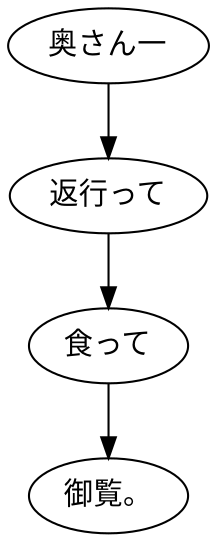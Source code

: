 digraph graph3178 {
	node0 [label="奥さん一"];
	node1 [label="返行って"];
	node2 [label="食って"];
	node3 [label="御覧。"];
	node0 -> node1;
	node1 -> node2;
	node2 -> node3;
}

